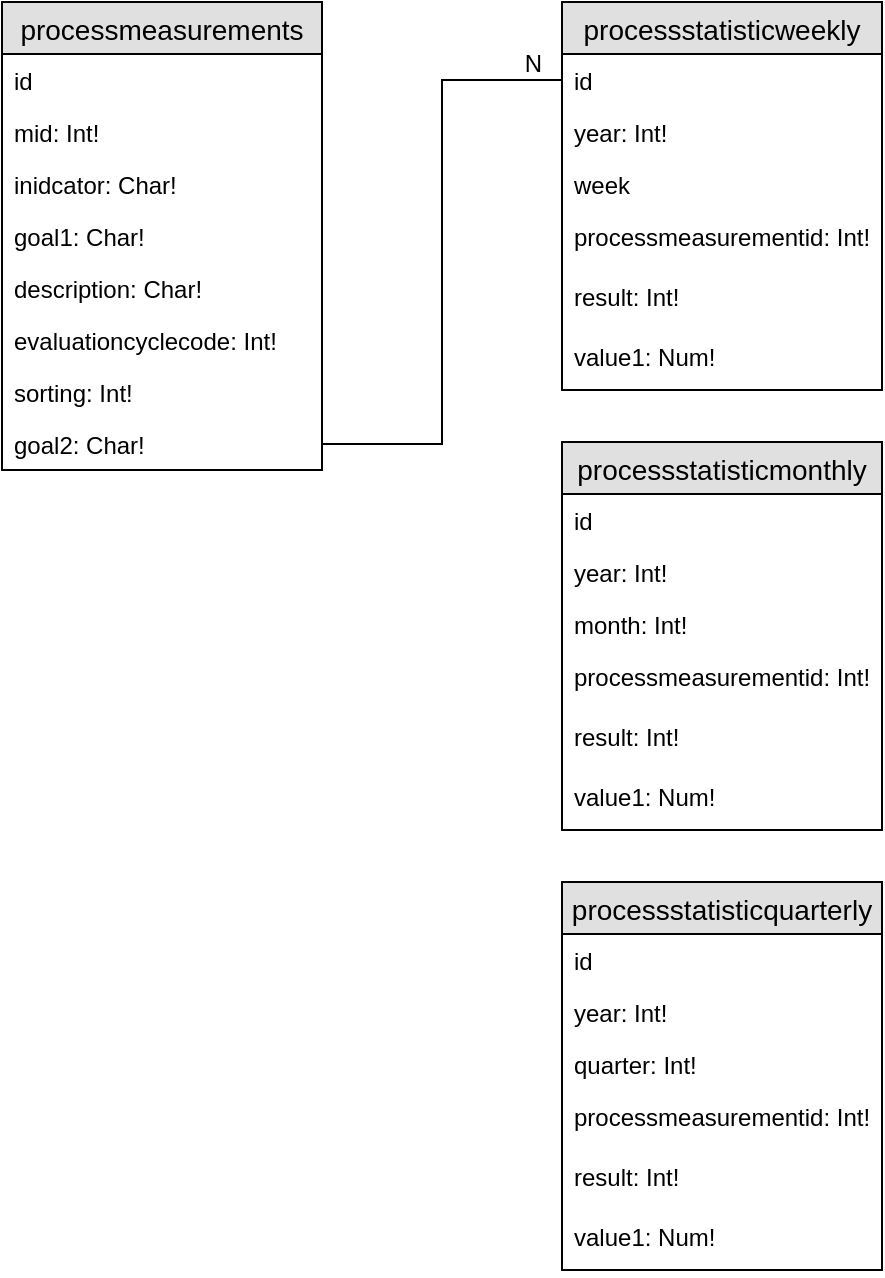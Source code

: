 <?xml version="1.0" encoding="UTF-8"?>
<mxfile version="13.6.6">
  <diagram id="kJxWMpaWfIz-7zapEgVU" name="Page-1">
    <mxGraphModel dx="1412" dy="817" grid="1" gridSize="10" guides="1" tooltips="1" connect="1" arrows="1" fold="1" page="1" pageScale="1" pageWidth="827" pageHeight="1169" math="0" shadow="0">
      <root>
        <mxCell id="0" />
        <mxCell id="1" parent="0" />
        <UserObject label="processmeasurements" tooltip="" id="2">
          <mxCell style="swimlane;fontStyle=0;childLayout=stackLayout;horizontal=1;startSize=26;fillColor=#e0e0e0;horizontalStack=0;resizeParent=1;resizeParentMax=0;resizeLast=0;collapsible=1;marginBottom=0;swimlaneFillColor=#ffffff;align=center;fontSize=14;" parent="1" vertex="1">
            <mxGeometry x="160" y="80" width="160" height="234" as="geometry" />
          </mxCell>
        </UserObject>
        <mxCell id="3" value="id" style="text;strokeColor=none;fillColor=none;spacingLeft=4;spacingRight=4;overflow=hidden;rotatable=0;points=[[0,0.5],[1,0.5]];portConstraint=eastwest;fontSize=12;" parent="2" vertex="1">
          <mxGeometry y="26" width="160" height="26" as="geometry" />
        </mxCell>
        <mxCell id="44" value="mid: Int!" style="text;strokeColor=none;fillColor=none;spacingLeft=4;spacingRight=4;overflow=hidden;rotatable=0;points=[[0,0.5],[1,0.5]];portConstraint=eastwest;fontSize=12;" parent="2" vertex="1">
          <mxGeometry y="52" width="160" height="26" as="geometry" />
        </mxCell>
        <mxCell id="7" value="inidcator: Char!" style="text;strokeColor=none;fillColor=none;spacingLeft=4;spacingRight=4;overflow=hidden;rotatable=0;points=[[0,0.5],[1,0.5]];portConstraint=eastwest;fontSize=12;" parent="2" vertex="1">
          <mxGeometry y="78" width="160" height="26" as="geometry" />
        </mxCell>
        <mxCell id="8" value="goal1: Char!" style="text;strokeColor=none;fillColor=none;spacingLeft=4;spacingRight=4;overflow=hidden;rotatable=0;points=[[0,0.5],[1,0.5]];portConstraint=eastwest;fontSize=12;" parent="2" vertex="1">
          <mxGeometry y="104" width="160" height="26" as="geometry" />
        </mxCell>
        <mxCell id="46" value="description: Char!" style="text;strokeColor=none;fillColor=none;spacingLeft=4;spacingRight=4;overflow=hidden;rotatable=0;points=[[0,0.5],[1,0.5]];portConstraint=eastwest;fontSize=12;" parent="2" vertex="1">
          <mxGeometry y="130" width="160" height="26" as="geometry" />
        </mxCell>
        <mxCell id="9" value="evaluationcyclecode: Int!" style="text;strokeColor=none;fillColor=none;spacingLeft=4;spacingRight=4;overflow=hidden;rotatable=0;points=[[0,0.5],[1,0.5]];portConstraint=eastwest;fontSize=12;" parent="2" vertex="1">
          <mxGeometry y="156" width="160" height="26" as="geometry" />
        </mxCell>
        <mxCell id="4" value="sorting: Int!" style="text;strokeColor=none;fillColor=none;spacingLeft=4;spacingRight=4;overflow=hidden;rotatable=0;points=[[0,0.5],[1,0.5]];portConstraint=eastwest;fontSize=12;" parent="2" vertex="1">
          <mxGeometry y="182" width="160" height="26" as="geometry" />
        </mxCell>
        <mxCell id="5" value="goal2: Char!" style="text;strokeColor=none;fillColor=none;spacingLeft=4;spacingRight=4;overflow=hidden;rotatable=0;points=[[0,0.5],[1,0.5]];portConstraint=eastwest;fontSize=12;" parent="2" vertex="1">
          <mxGeometry y="208" width="160" height="26" as="geometry" />
        </mxCell>
        <mxCell id="10" value="processstatisticweekly" style="swimlane;fontStyle=0;childLayout=stackLayout;horizontal=1;startSize=26;fillColor=#e0e0e0;horizontalStack=0;resizeParent=1;resizeParentMax=0;resizeLast=0;collapsible=1;marginBottom=0;swimlaneFillColor=#ffffff;align=center;fontSize=14;" parent="1" vertex="1">
          <mxGeometry x="440" y="80" width="160" height="194" as="geometry" />
        </mxCell>
        <mxCell id="11" value="id" style="text;strokeColor=none;fillColor=none;spacingLeft=4;spacingRight=4;overflow=hidden;rotatable=0;points=[[0,0.5],[1,0.5]];portConstraint=eastwest;fontSize=12;" parent="10" vertex="1">
          <mxGeometry y="26" width="160" height="26" as="geometry" />
        </mxCell>
        <mxCell id="12" value="year: Int!" style="text;strokeColor=none;fillColor=none;spacingLeft=4;spacingRight=4;overflow=hidden;rotatable=0;points=[[0,0.5],[1,0.5]];portConstraint=eastwest;fontSize=12;" parent="10" vertex="1">
          <mxGeometry y="52" width="160" height="26" as="geometry" />
        </mxCell>
        <mxCell id="13" value="week" style="text;strokeColor=none;fillColor=none;spacingLeft=4;spacingRight=4;overflow=hidden;rotatable=0;points=[[0,0.5],[1,0.5]];portConstraint=eastwest;fontSize=12;" parent="10" vertex="1">
          <mxGeometry y="78" width="160" height="26" as="geometry" />
        </mxCell>
        <mxCell id="47" value="processmeasurementid: Int!" style="text;strokeColor=none;fillColor=none;spacingLeft=4;spacingRight=4;overflow=hidden;rotatable=0;points=[[0,0.5],[1,0.5]];portConstraint=eastwest;fontSize=12;" parent="10" vertex="1">
          <mxGeometry y="104" width="160" height="30" as="geometry" />
        </mxCell>
        <mxCell id="48" value="result: Int!" style="text;strokeColor=none;fillColor=none;spacingLeft=4;spacingRight=4;overflow=hidden;rotatable=0;points=[[0,0.5],[1,0.5]];portConstraint=eastwest;fontSize=12;" parent="10" vertex="1">
          <mxGeometry y="134" width="160" height="30" as="geometry" />
        </mxCell>
        <mxCell id="50" value="value1: Num!" style="text;strokeColor=none;fillColor=none;spacingLeft=4;spacingRight=4;overflow=hidden;rotatable=0;points=[[0,0.5],[1,0.5]];portConstraint=eastwest;fontSize=12;" parent="10" vertex="1">
          <mxGeometry y="164" width="160" height="30" as="geometry" />
        </mxCell>
        <mxCell id="17" value="" style="endArrow=none;html=1;rounded=0;exitX=1;exitY=0.5;exitDx=0;exitDy=0;entryX=0;entryY=0.5;entryDx=0;entryDy=0;edgeStyle=orthogonalEdgeStyle;" parent="1" source="5" target="11" edge="1">
          <mxGeometry relative="1" as="geometry">
            <mxPoint x="370" y="340" as="sourcePoint" />
            <mxPoint x="530" y="340" as="targetPoint" />
          </mxGeometry>
        </mxCell>
        <mxCell id="18" value="N" style="resizable=0;html=1;align=right;verticalAlign=bottom;" parent="17" connectable="0" vertex="1">
          <mxGeometry x="1" relative="1" as="geometry">
            <mxPoint x="-10" as="offset" />
          </mxGeometry>
        </mxCell>
        <mxCell id="51" value="processstatisticmonthly" style="swimlane;fontStyle=0;childLayout=stackLayout;horizontal=1;startSize=26;fillColor=#e0e0e0;horizontalStack=0;resizeParent=1;resizeParentMax=0;resizeLast=0;collapsible=1;marginBottom=0;swimlaneFillColor=#ffffff;align=center;fontSize=14;" parent="1" vertex="1">
          <mxGeometry x="440" y="300" width="160" height="194" as="geometry" />
        </mxCell>
        <mxCell id="52" value="id" style="text;strokeColor=none;fillColor=none;spacingLeft=4;spacingRight=4;overflow=hidden;rotatable=0;points=[[0,0.5],[1,0.5]];portConstraint=eastwest;fontSize=12;" parent="51" vertex="1">
          <mxGeometry y="26" width="160" height="26" as="geometry" />
        </mxCell>
        <mxCell id="53" value="year: Int!" style="text;strokeColor=none;fillColor=none;spacingLeft=4;spacingRight=4;overflow=hidden;rotatable=0;points=[[0,0.5],[1,0.5]];portConstraint=eastwest;fontSize=12;" parent="51" vertex="1">
          <mxGeometry y="52" width="160" height="26" as="geometry" />
        </mxCell>
        <mxCell id="54" value="month: Int!" style="text;strokeColor=none;fillColor=none;spacingLeft=4;spacingRight=4;overflow=hidden;rotatable=0;points=[[0,0.5],[1,0.5]];portConstraint=eastwest;fontSize=12;" parent="51" vertex="1">
          <mxGeometry y="78" width="160" height="26" as="geometry" />
        </mxCell>
        <mxCell id="55" value="processmeasurementid: Int!" style="text;strokeColor=none;fillColor=none;spacingLeft=4;spacingRight=4;overflow=hidden;rotatable=0;points=[[0,0.5],[1,0.5]];portConstraint=eastwest;fontSize=12;" parent="51" vertex="1">
          <mxGeometry y="104" width="160" height="30" as="geometry" />
        </mxCell>
        <mxCell id="56" value="result: Int!" style="text;strokeColor=none;fillColor=none;spacingLeft=4;spacingRight=4;overflow=hidden;rotatable=0;points=[[0,0.5],[1,0.5]];portConstraint=eastwest;fontSize=12;" parent="51" vertex="1">
          <mxGeometry y="134" width="160" height="30" as="geometry" />
        </mxCell>
        <mxCell id="57" value="value1: Num!" style="text;strokeColor=none;fillColor=none;spacingLeft=4;spacingRight=4;overflow=hidden;rotatable=0;points=[[0,0.5],[1,0.5]];portConstraint=eastwest;fontSize=12;" parent="51" vertex="1">
          <mxGeometry y="164" width="160" height="30" as="geometry" />
        </mxCell>
        <mxCell id="58" value="processstatisticquarterly" style="swimlane;fontStyle=0;childLayout=stackLayout;horizontal=1;startSize=26;fillColor=#e0e0e0;horizontalStack=0;resizeParent=1;resizeParentMax=0;resizeLast=0;collapsible=1;marginBottom=0;swimlaneFillColor=#ffffff;align=center;fontSize=14;" parent="1" vertex="1">
          <mxGeometry x="440" y="520" width="160" height="194" as="geometry" />
        </mxCell>
        <mxCell id="59" value="id" style="text;strokeColor=none;fillColor=none;spacingLeft=4;spacingRight=4;overflow=hidden;rotatable=0;points=[[0,0.5],[1,0.5]];portConstraint=eastwest;fontSize=12;" parent="58" vertex="1">
          <mxGeometry y="26" width="160" height="26" as="geometry" />
        </mxCell>
        <mxCell id="60" value="year: Int!" style="text;strokeColor=none;fillColor=none;spacingLeft=4;spacingRight=4;overflow=hidden;rotatable=0;points=[[0,0.5],[1,0.5]];portConstraint=eastwest;fontSize=12;" parent="58" vertex="1">
          <mxGeometry y="52" width="160" height="26" as="geometry" />
        </mxCell>
        <mxCell id="61" value="quarter: Int!" style="text;strokeColor=none;fillColor=none;spacingLeft=4;spacingRight=4;overflow=hidden;rotatable=0;points=[[0,0.5],[1,0.5]];portConstraint=eastwest;fontSize=12;" parent="58" vertex="1">
          <mxGeometry y="78" width="160" height="26" as="geometry" />
        </mxCell>
        <mxCell id="62" value="processmeasurementid: Int!" style="text;strokeColor=none;fillColor=none;spacingLeft=4;spacingRight=4;overflow=hidden;rotatable=0;points=[[0,0.5],[1,0.5]];portConstraint=eastwest;fontSize=12;" parent="58" vertex="1">
          <mxGeometry y="104" width="160" height="30" as="geometry" />
        </mxCell>
        <mxCell id="63" value="result: Int!" style="text;strokeColor=none;fillColor=none;spacingLeft=4;spacingRight=4;overflow=hidden;rotatable=0;points=[[0,0.5],[1,0.5]];portConstraint=eastwest;fontSize=12;" parent="58" vertex="1">
          <mxGeometry y="134" width="160" height="30" as="geometry" />
        </mxCell>
        <mxCell id="64" value="value1: Num!" style="text;strokeColor=none;fillColor=none;spacingLeft=4;spacingRight=4;overflow=hidden;rotatable=0;points=[[0,0.5],[1,0.5]];portConstraint=eastwest;fontSize=12;" parent="58" vertex="1">
          <mxGeometry y="164" width="160" height="30" as="geometry" />
        </mxCell>
      </root>
    </mxGraphModel>
  </diagram>
</mxfile>
